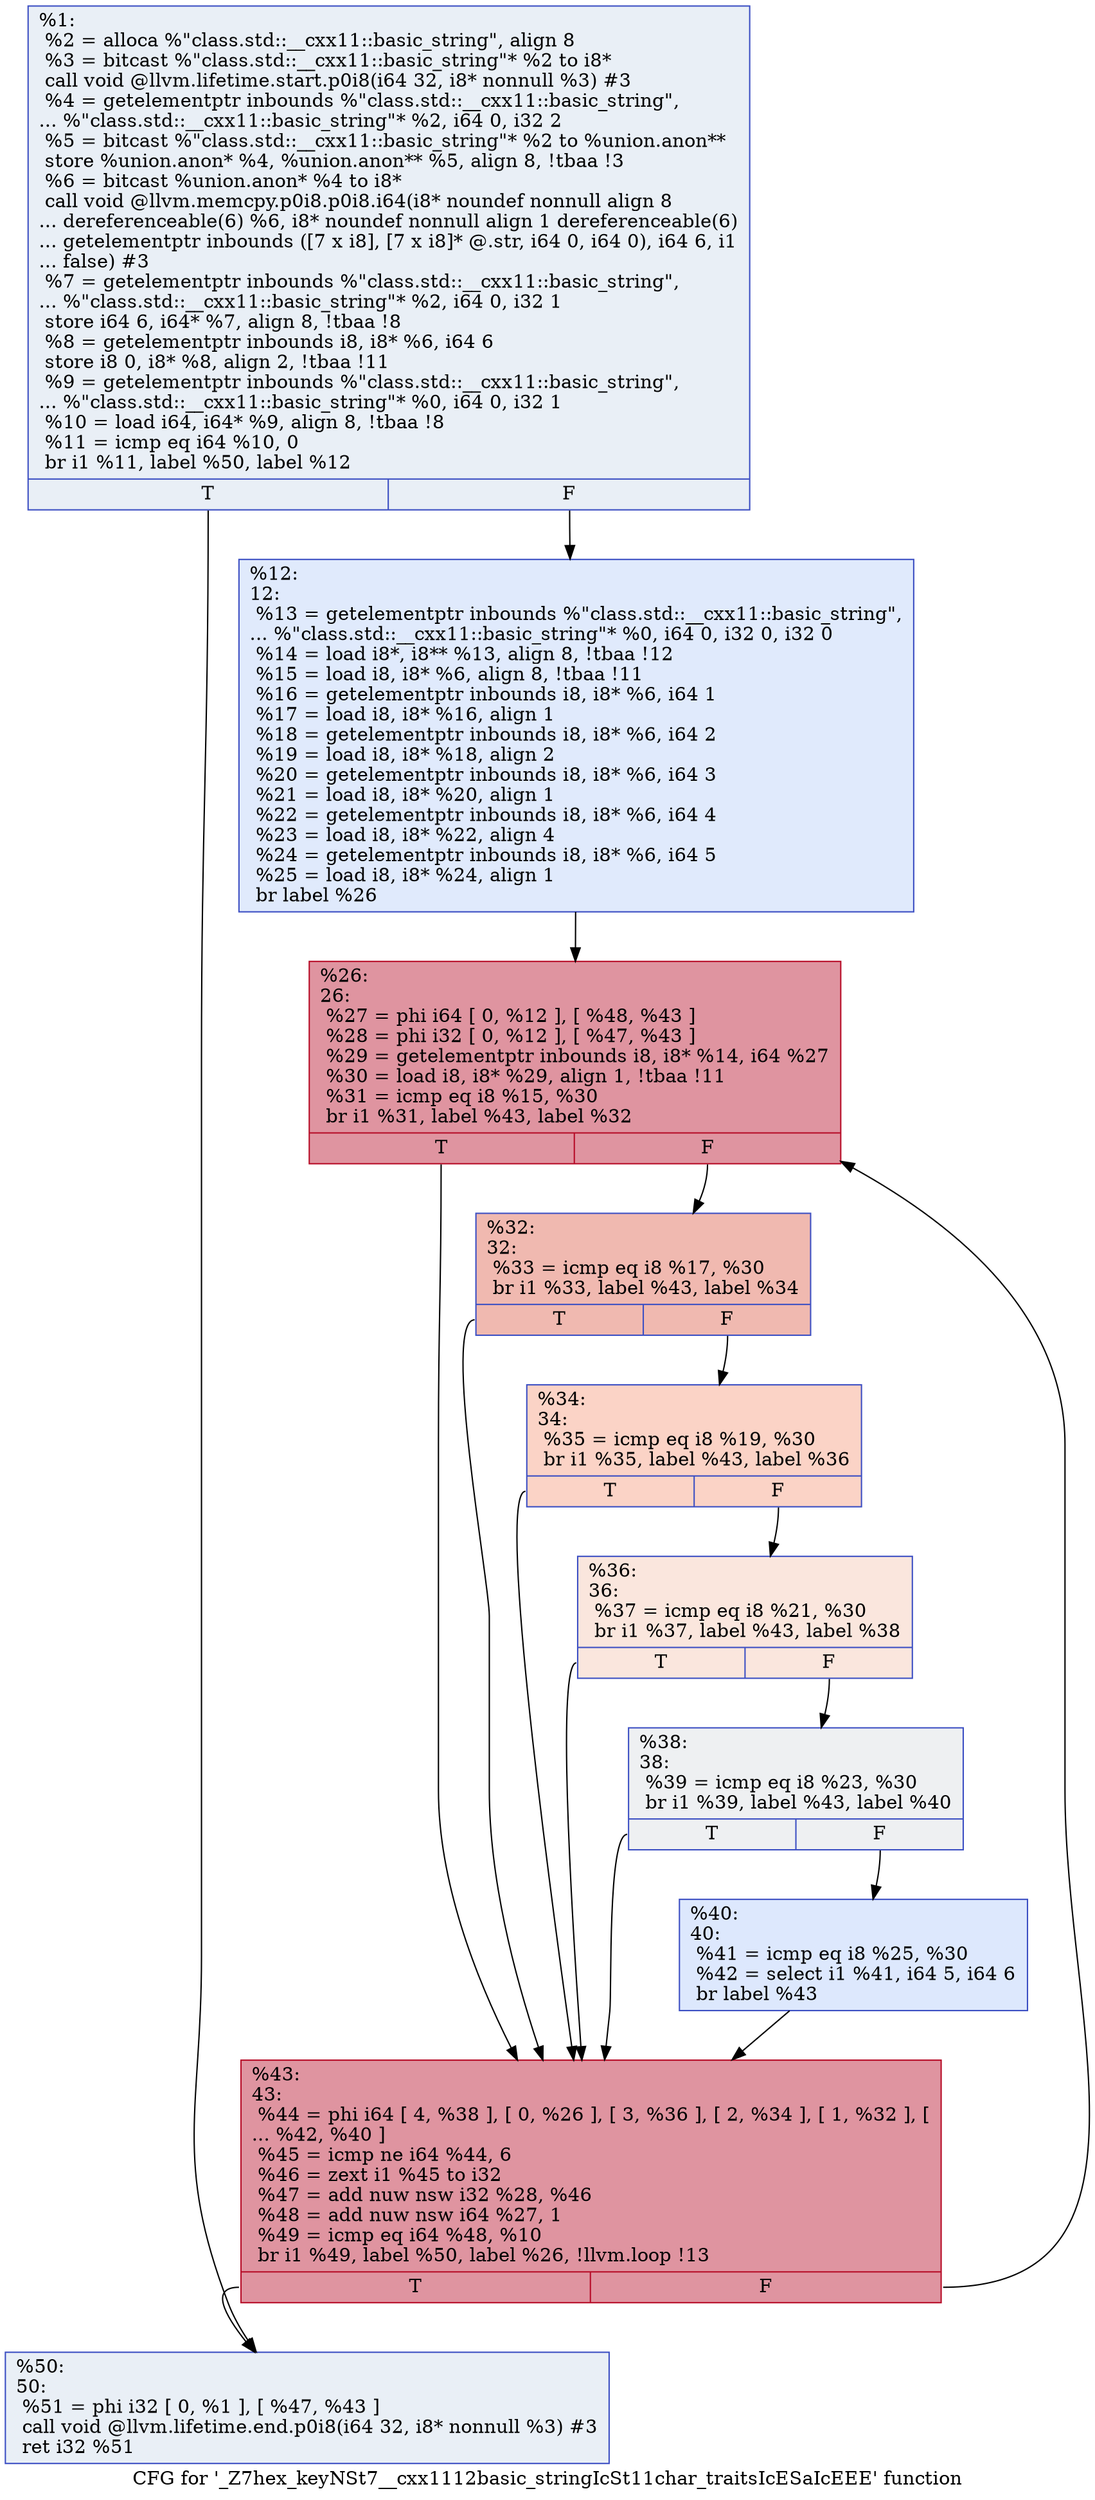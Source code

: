 digraph "CFG for '_Z7hex_keyNSt7__cxx1112basic_stringIcSt11char_traitsIcESaIcEEE' function" {
	label="CFG for '_Z7hex_keyNSt7__cxx1112basic_stringIcSt11char_traitsIcESaIcEEE' function";

	Node0x555f9bd7ce30 [shape=record,color="#3d50c3ff", style=filled, fillcolor="#cedaeb70",label="{%1:\l  %2 = alloca %\"class.std::__cxx11::basic_string\", align 8\l  %3 = bitcast %\"class.std::__cxx11::basic_string\"* %2 to i8*\l  call void @llvm.lifetime.start.p0i8(i64 32, i8* nonnull %3) #3\l  %4 = getelementptr inbounds %\"class.std::__cxx11::basic_string\",\l... %\"class.std::__cxx11::basic_string\"* %2, i64 0, i32 2\l  %5 = bitcast %\"class.std::__cxx11::basic_string\"* %2 to %union.anon**\l  store %union.anon* %4, %union.anon** %5, align 8, !tbaa !3\l  %6 = bitcast %union.anon* %4 to i8*\l  call void @llvm.memcpy.p0i8.p0i8.i64(i8* noundef nonnull align 8\l... dereferenceable(6) %6, i8* noundef nonnull align 1 dereferenceable(6)\l... getelementptr inbounds ([7 x i8], [7 x i8]* @.str, i64 0, i64 0), i64 6, i1\l... false) #3\l  %7 = getelementptr inbounds %\"class.std::__cxx11::basic_string\",\l... %\"class.std::__cxx11::basic_string\"* %2, i64 0, i32 1\l  store i64 6, i64* %7, align 8, !tbaa !8\l  %8 = getelementptr inbounds i8, i8* %6, i64 6\l  store i8 0, i8* %8, align 2, !tbaa !11\l  %9 = getelementptr inbounds %\"class.std::__cxx11::basic_string\",\l... %\"class.std::__cxx11::basic_string\"* %0, i64 0, i32 1\l  %10 = load i64, i64* %9, align 8, !tbaa !8\l  %11 = icmp eq i64 %10, 0\l  br i1 %11, label %50, label %12\l|{<s0>T|<s1>F}}"];
	Node0x555f9bd7ce30:s0 -> Node0x555f9bd7e390;
	Node0x555f9bd7ce30:s1 -> Node0x555f9bd80210;
	Node0x555f9bd80210 [shape=record,color="#3d50c3ff", style=filled, fillcolor="#b9d0f970",label="{%12:\l12:                                               \l  %13 = getelementptr inbounds %\"class.std::__cxx11::basic_string\",\l... %\"class.std::__cxx11::basic_string\"* %0, i64 0, i32 0, i32 0\l  %14 = load i8*, i8** %13, align 8, !tbaa !12\l  %15 = load i8, i8* %6, align 8, !tbaa !11\l  %16 = getelementptr inbounds i8, i8* %6, i64 1\l  %17 = load i8, i8* %16, align 1\l  %18 = getelementptr inbounds i8, i8* %6, i64 2\l  %19 = load i8, i8* %18, align 2\l  %20 = getelementptr inbounds i8, i8* %6, i64 3\l  %21 = load i8, i8* %20, align 1\l  %22 = getelementptr inbounds i8, i8* %6, i64 4\l  %23 = load i8, i8* %22, align 4\l  %24 = getelementptr inbounds i8, i8* %6, i64 5\l  %25 = load i8, i8* %24, align 1\l  br label %26\l}"];
	Node0x555f9bd80210 -> Node0x555f9bd81190;
	Node0x555f9bd81190 [shape=record,color="#b70d28ff", style=filled, fillcolor="#b70d2870",label="{%26:\l26:                                               \l  %27 = phi i64 [ 0, %12 ], [ %48, %43 ]\l  %28 = phi i32 [ 0, %12 ], [ %47, %43 ]\l  %29 = getelementptr inbounds i8, i8* %14, i64 %27\l  %30 = load i8, i8* %29, align 1, !tbaa !11\l  %31 = icmp eq i8 %15, %30\l  br i1 %31, label %43, label %32\l|{<s0>T|<s1>F}}"];
	Node0x555f9bd81190:s0 -> Node0x555f9bd812c0;
	Node0x555f9bd81190:s1 -> Node0x555f9bd81630;
	Node0x555f9bd81630 [shape=record,color="#3d50c3ff", style=filled, fillcolor="#de614d70",label="{%32:\l32:                                               \l  %33 = icmp eq i8 %17, %30\l  br i1 %33, label %43, label %34\l|{<s0>T|<s1>F}}"];
	Node0x555f9bd81630:s0 -> Node0x555f9bd812c0;
	Node0x555f9bd81630:s1 -> Node0x555f9bd81a10;
	Node0x555f9bd81a10 [shape=record,color="#3d50c3ff", style=filled, fillcolor="#f59c7d70",label="{%34:\l34:                                               \l  %35 = icmp eq i8 %19, %30\l  br i1 %35, label %43, label %36\l|{<s0>T|<s1>F}}"];
	Node0x555f9bd81a10:s0 -> Node0x555f9bd812c0;
	Node0x555f9bd81a10:s1 -> Node0x555f9bd81ba0;
	Node0x555f9bd81ba0 [shape=record,color="#3d50c3ff", style=filled, fillcolor="#f3c7b170",label="{%36:\l36:                                               \l  %37 = icmp eq i8 %21, %30\l  br i1 %37, label %43, label %38\l|{<s0>T|<s1>F}}"];
	Node0x555f9bd81ba0:s0 -> Node0x555f9bd812c0;
	Node0x555f9bd81ba0:s1 -> Node0x555f9bd81d30;
	Node0x555f9bd81d30 [shape=record,color="#3d50c3ff", style=filled, fillcolor="#d9dce170",label="{%38:\l38:                                               \l  %39 = icmp eq i8 %23, %30\l  br i1 %39, label %43, label %40\l|{<s0>T|<s1>F}}"];
	Node0x555f9bd81d30:s0 -> Node0x555f9bd812c0;
	Node0x555f9bd81d30:s1 -> Node0x555f9bd81ec0;
	Node0x555f9bd81ec0 [shape=record,color="#3d50c3ff", style=filled, fillcolor="#b2ccfb70",label="{%40:\l40:                                               \l  %41 = icmp eq i8 %25, %30\l  %42 = select i1 %41, i64 5, i64 6\l  br label %43\l}"];
	Node0x555f9bd81ec0 -> Node0x555f9bd812c0;
	Node0x555f9bd812c0 [shape=record,color="#b70d28ff", style=filled, fillcolor="#b70d2870",label="{%43:\l43:                                               \l  %44 = phi i64 [ 4, %38 ], [ 0, %26 ], [ 3, %36 ], [ 2, %34 ], [ 1, %32 ], [\l... %42, %40 ]\l  %45 = icmp ne i64 %44, 6\l  %46 = zext i1 %45 to i32\l  %47 = add nuw nsw i32 %28, %46\l  %48 = add nuw nsw i64 %27, 1\l  %49 = icmp eq i64 %48, %10\l  br i1 %49, label %50, label %26, !llvm.loop !13\l|{<s0>T|<s1>F}}"];
	Node0x555f9bd812c0:s0 -> Node0x555f9bd7e390;
	Node0x555f9bd812c0:s1 -> Node0x555f9bd81190;
	Node0x555f9bd7e390 [shape=record,color="#3d50c3ff", style=filled, fillcolor="#cedaeb70",label="{%50:\l50:                                               \l  %51 = phi i32 [ 0, %1 ], [ %47, %43 ]\l  call void @llvm.lifetime.end.p0i8(i64 32, i8* nonnull %3) #3\l  ret i32 %51\l}"];
}
